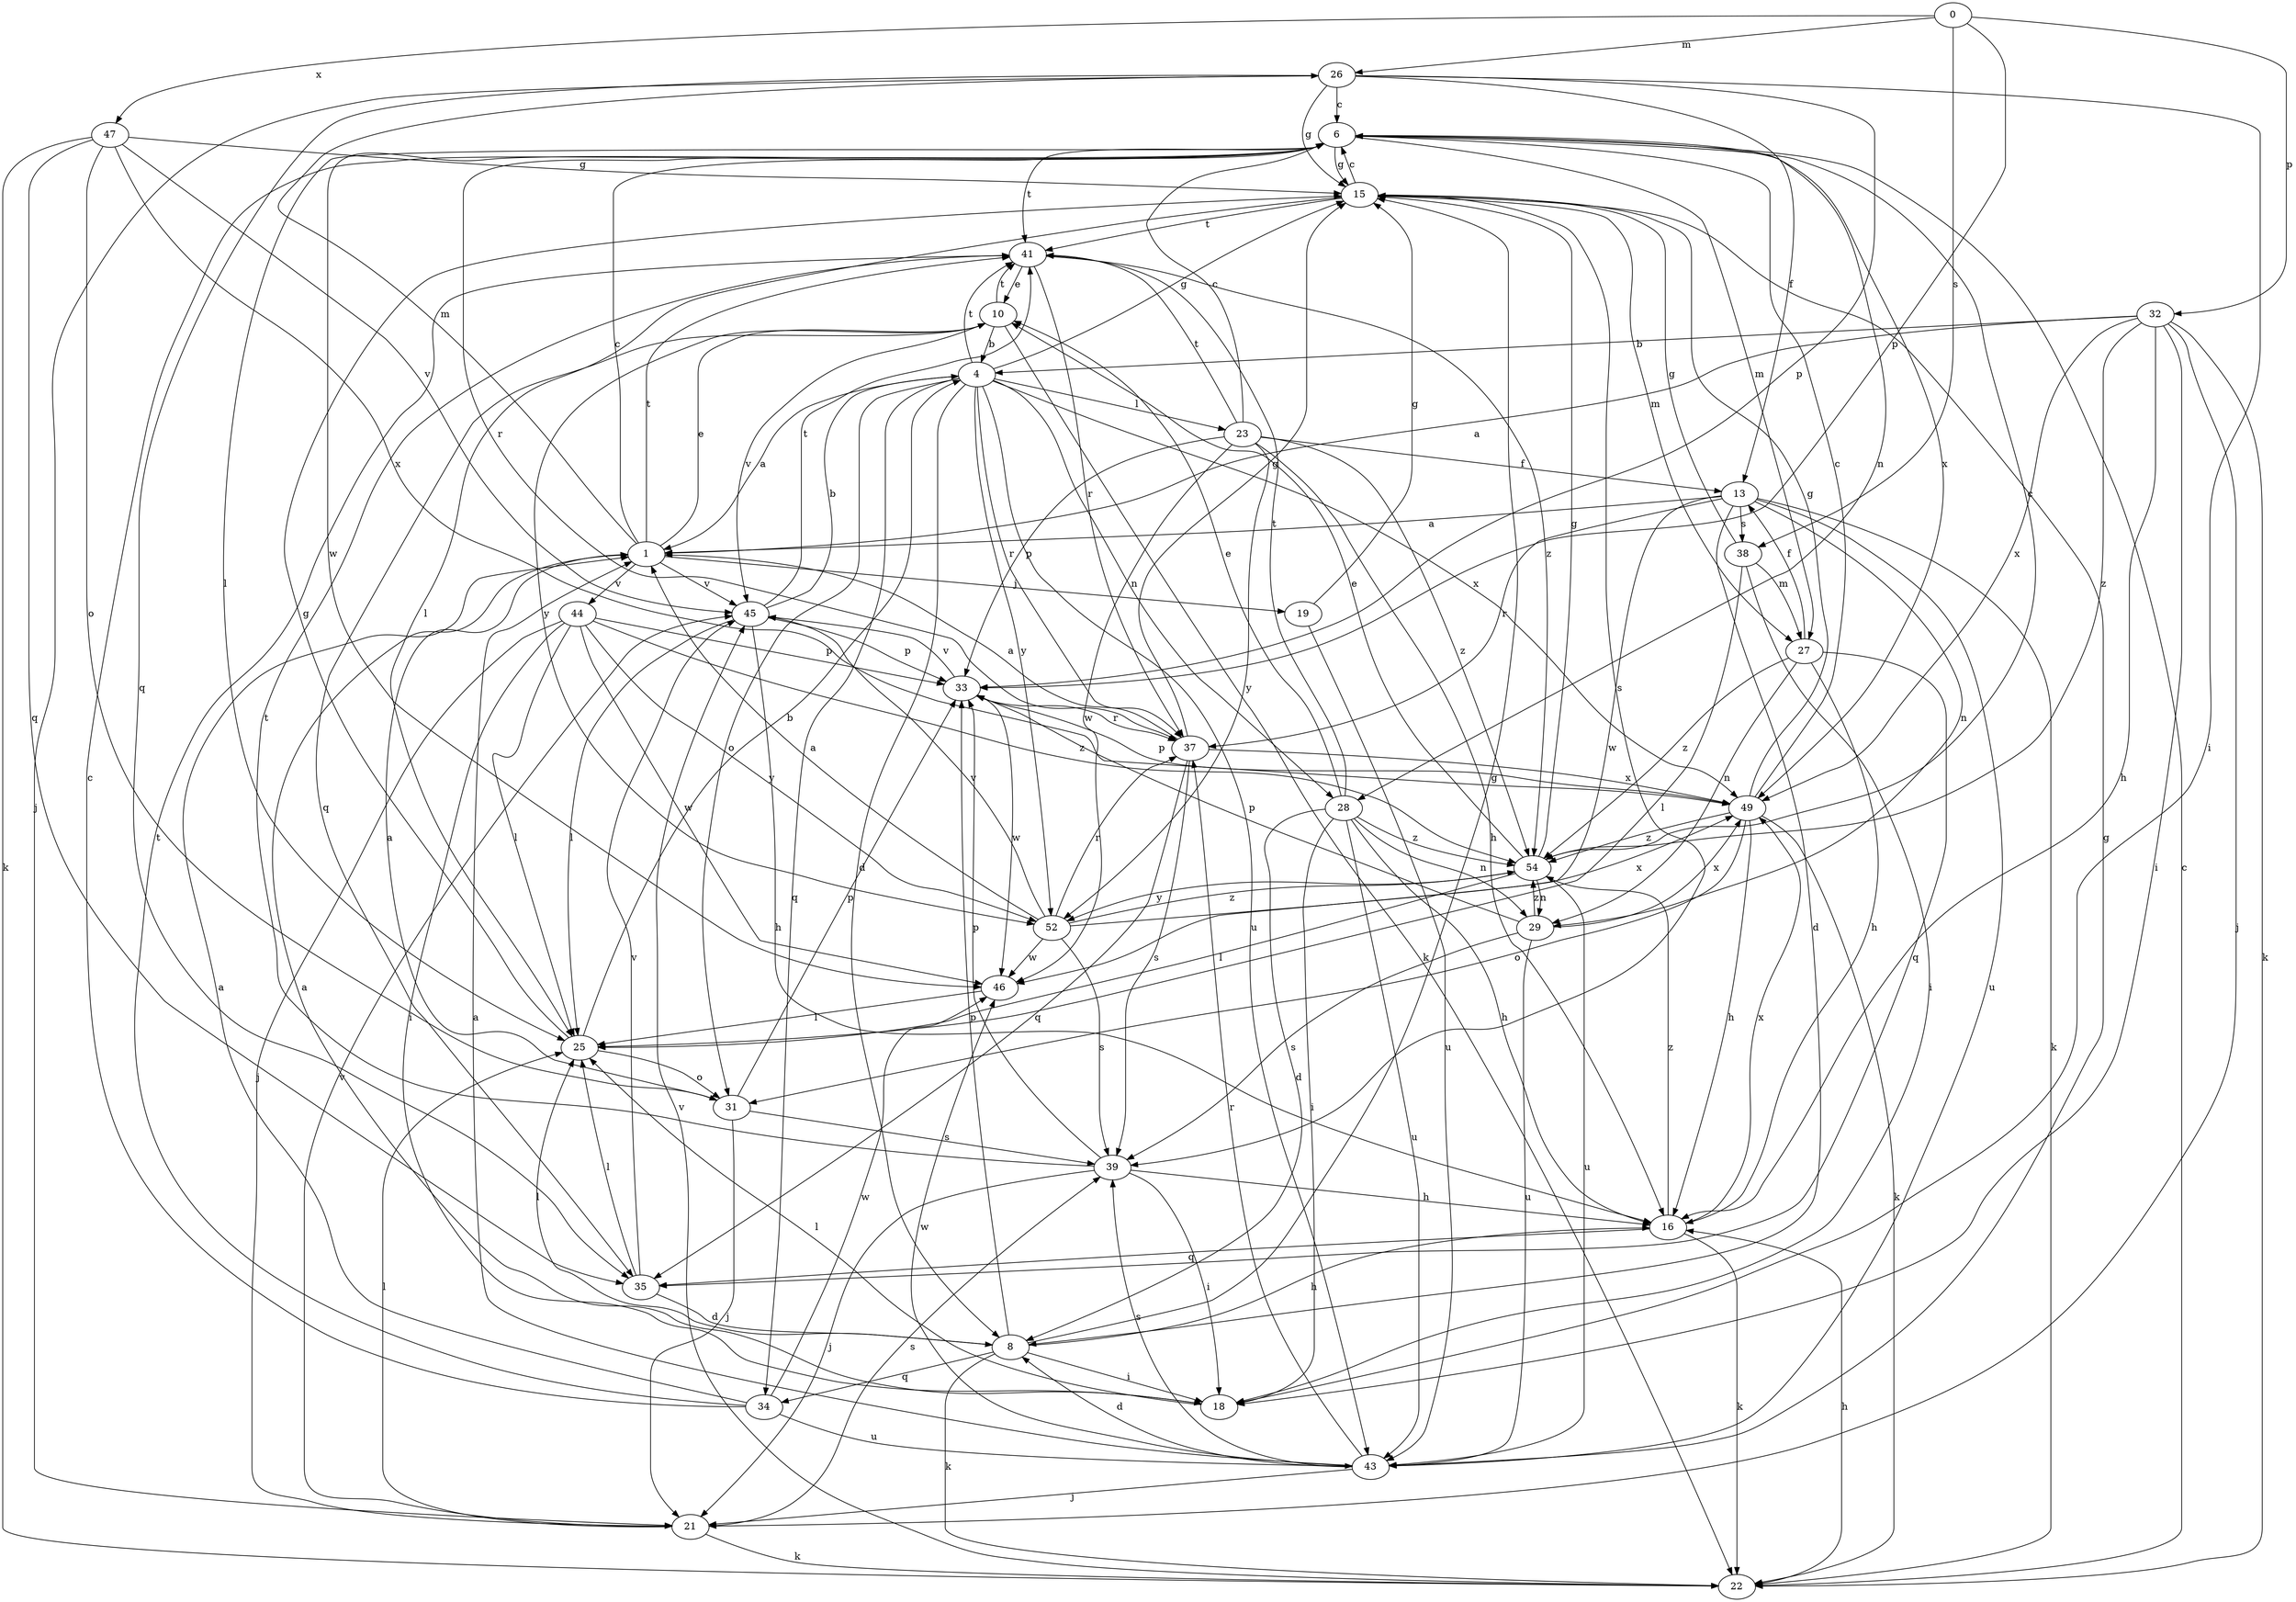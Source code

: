 strict digraph  {
0;
1;
4;
6;
8;
10;
13;
15;
16;
18;
19;
21;
22;
23;
25;
26;
27;
28;
29;
31;
32;
33;
34;
35;
37;
38;
39;
41;
43;
44;
45;
46;
47;
49;
52;
54;
0 -> 26  [label=m];
0 -> 32  [label=p];
0 -> 33  [label=p];
0 -> 38  [label=s];
0 -> 47  [label=x];
1 -> 6  [label=c];
1 -> 10  [label=e];
1 -> 19  [label=j];
1 -> 26  [label=m];
1 -> 41  [label=t];
1 -> 44  [label=v];
1 -> 45  [label=v];
4 -> 1  [label=a];
4 -> 8  [label=d];
4 -> 15  [label=g];
4 -> 23  [label=l];
4 -> 28  [label=n];
4 -> 31  [label=o];
4 -> 34  [label=q];
4 -> 37  [label=r];
4 -> 41  [label=t];
4 -> 43  [label=u];
4 -> 49  [label=x];
4 -> 52  [label=y];
6 -> 15  [label=g];
6 -> 25  [label=l];
6 -> 27  [label=m];
6 -> 28  [label=n];
6 -> 37  [label=r];
6 -> 41  [label=t];
6 -> 46  [label=w];
6 -> 49  [label=x];
8 -> 15  [label=g];
8 -> 16  [label=h];
8 -> 18  [label=i];
8 -> 22  [label=k];
8 -> 25  [label=l];
8 -> 33  [label=p];
8 -> 34  [label=q];
10 -> 4  [label=b];
10 -> 22  [label=k];
10 -> 35  [label=q];
10 -> 41  [label=t];
10 -> 45  [label=v];
10 -> 52  [label=y];
13 -> 1  [label=a];
13 -> 8  [label=d];
13 -> 22  [label=k];
13 -> 29  [label=n];
13 -> 37  [label=r];
13 -> 38  [label=s];
13 -> 43  [label=u];
13 -> 46  [label=w];
15 -> 6  [label=c];
15 -> 25  [label=l];
15 -> 27  [label=m];
15 -> 39  [label=s];
15 -> 41  [label=t];
16 -> 22  [label=k];
16 -> 35  [label=q];
16 -> 49  [label=x];
16 -> 54  [label=z];
18 -> 1  [label=a];
18 -> 25  [label=l];
19 -> 15  [label=g];
19 -> 43  [label=u];
21 -> 22  [label=k];
21 -> 25  [label=l];
21 -> 39  [label=s];
21 -> 45  [label=v];
22 -> 6  [label=c];
22 -> 16  [label=h];
22 -> 45  [label=v];
23 -> 6  [label=c];
23 -> 13  [label=f];
23 -> 16  [label=h];
23 -> 33  [label=p];
23 -> 41  [label=t];
23 -> 46  [label=w];
23 -> 52  [label=y];
23 -> 54  [label=z];
25 -> 4  [label=b];
25 -> 15  [label=g];
25 -> 31  [label=o];
26 -> 6  [label=c];
26 -> 13  [label=f];
26 -> 15  [label=g];
26 -> 18  [label=i];
26 -> 21  [label=j];
26 -> 33  [label=p];
26 -> 35  [label=q];
27 -> 13  [label=f];
27 -> 16  [label=h];
27 -> 29  [label=n];
27 -> 35  [label=q];
27 -> 54  [label=z];
28 -> 8  [label=d];
28 -> 10  [label=e];
28 -> 16  [label=h];
28 -> 18  [label=i];
28 -> 29  [label=n];
28 -> 41  [label=t];
28 -> 43  [label=u];
28 -> 54  [label=z];
29 -> 33  [label=p];
29 -> 39  [label=s];
29 -> 43  [label=u];
29 -> 49  [label=x];
29 -> 54  [label=z];
31 -> 1  [label=a];
31 -> 21  [label=j];
31 -> 33  [label=p];
31 -> 39  [label=s];
32 -> 1  [label=a];
32 -> 4  [label=b];
32 -> 16  [label=h];
32 -> 18  [label=i];
32 -> 21  [label=j];
32 -> 22  [label=k];
32 -> 49  [label=x];
32 -> 54  [label=z];
33 -> 37  [label=r];
33 -> 45  [label=v];
33 -> 46  [label=w];
34 -> 1  [label=a];
34 -> 6  [label=c];
34 -> 41  [label=t];
34 -> 43  [label=u];
34 -> 46  [label=w];
35 -> 8  [label=d];
35 -> 25  [label=l];
35 -> 45  [label=v];
37 -> 1  [label=a];
37 -> 15  [label=g];
37 -> 35  [label=q];
37 -> 39  [label=s];
37 -> 49  [label=x];
38 -> 15  [label=g];
38 -> 18  [label=i];
38 -> 25  [label=l];
38 -> 27  [label=m];
39 -> 16  [label=h];
39 -> 18  [label=i];
39 -> 21  [label=j];
39 -> 33  [label=p];
39 -> 41  [label=t];
41 -> 10  [label=e];
41 -> 37  [label=r];
41 -> 54  [label=z];
43 -> 1  [label=a];
43 -> 8  [label=d];
43 -> 15  [label=g];
43 -> 21  [label=j];
43 -> 37  [label=r];
43 -> 39  [label=s];
43 -> 46  [label=w];
44 -> 18  [label=i];
44 -> 21  [label=j];
44 -> 25  [label=l];
44 -> 33  [label=p];
44 -> 46  [label=w];
44 -> 52  [label=y];
44 -> 54  [label=z];
45 -> 4  [label=b];
45 -> 16  [label=h];
45 -> 25  [label=l];
45 -> 33  [label=p];
45 -> 41  [label=t];
46 -> 25  [label=l];
47 -> 15  [label=g];
47 -> 22  [label=k];
47 -> 31  [label=o];
47 -> 35  [label=q];
47 -> 45  [label=v];
47 -> 49  [label=x];
49 -> 6  [label=c];
49 -> 15  [label=g];
49 -> 16  [label=h];
49 -> 22  [label=k];
49 -> 31  [label=o];
49 -> 33  [label=p];
49 -> 54  [label=z];
52 -> 1  [label=a];
52 -> 37  [label=r];
52 -> 39  [label=s];
52 -> 45  [label=v];
52 -> 46  [label=w];
52 -> 49  [label=x];
52 -> 54  [label=z];
54 -> 6  [label=c];
54 -> 10  [label=e];
54 -> 15  [label=g];
54 -> 25  [label=l];
54 -> 29  [label=n];
54 -> 43  [label=u];
54 -> 52  [label=y];
}
